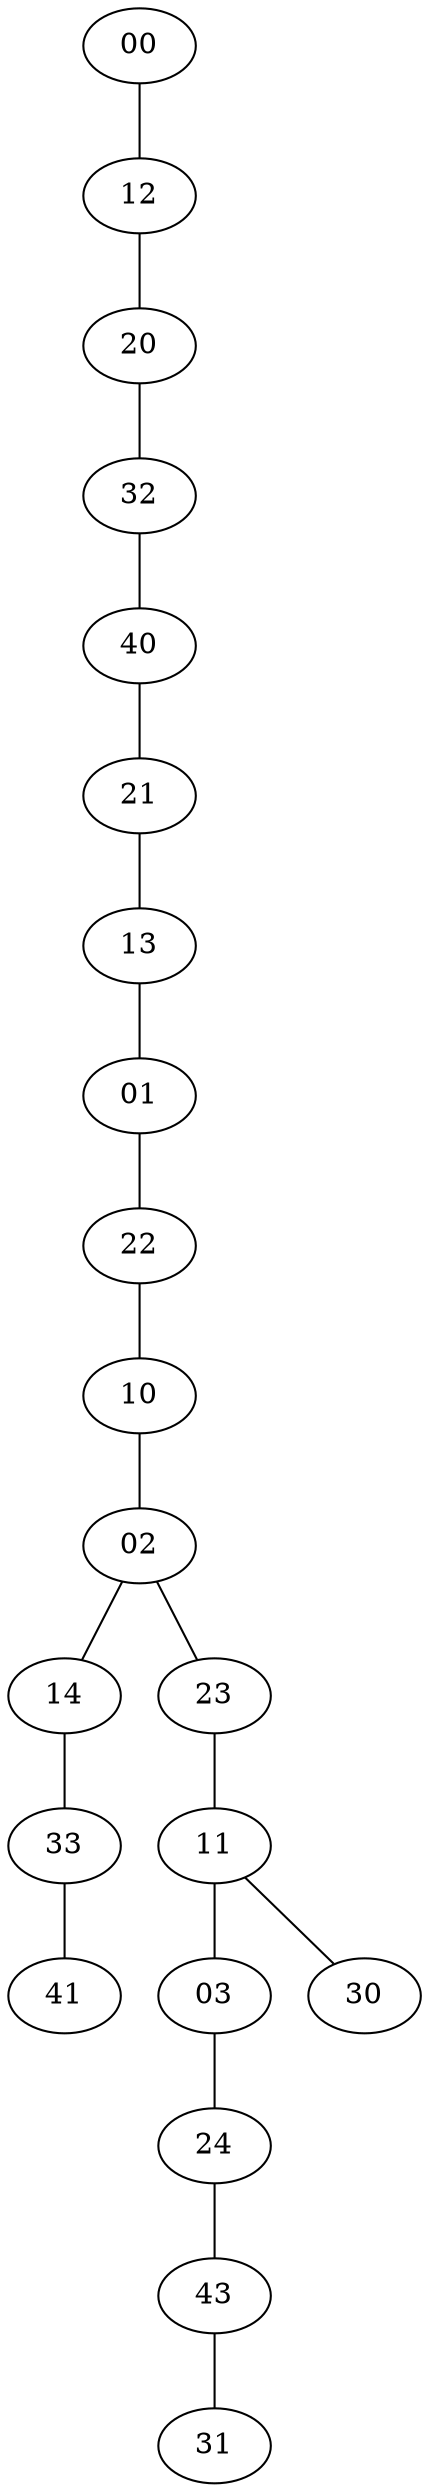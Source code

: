 graph G {
00--12;
12--20;
20--32;
32--40;
40--21;
21--13;
13--01;
01--22;
22--10;
10--02;
02--14;
14--33;
33--41;
02--23;
23--11;
11--03;
03--24;
24--43;
43--31;
11--30;

}